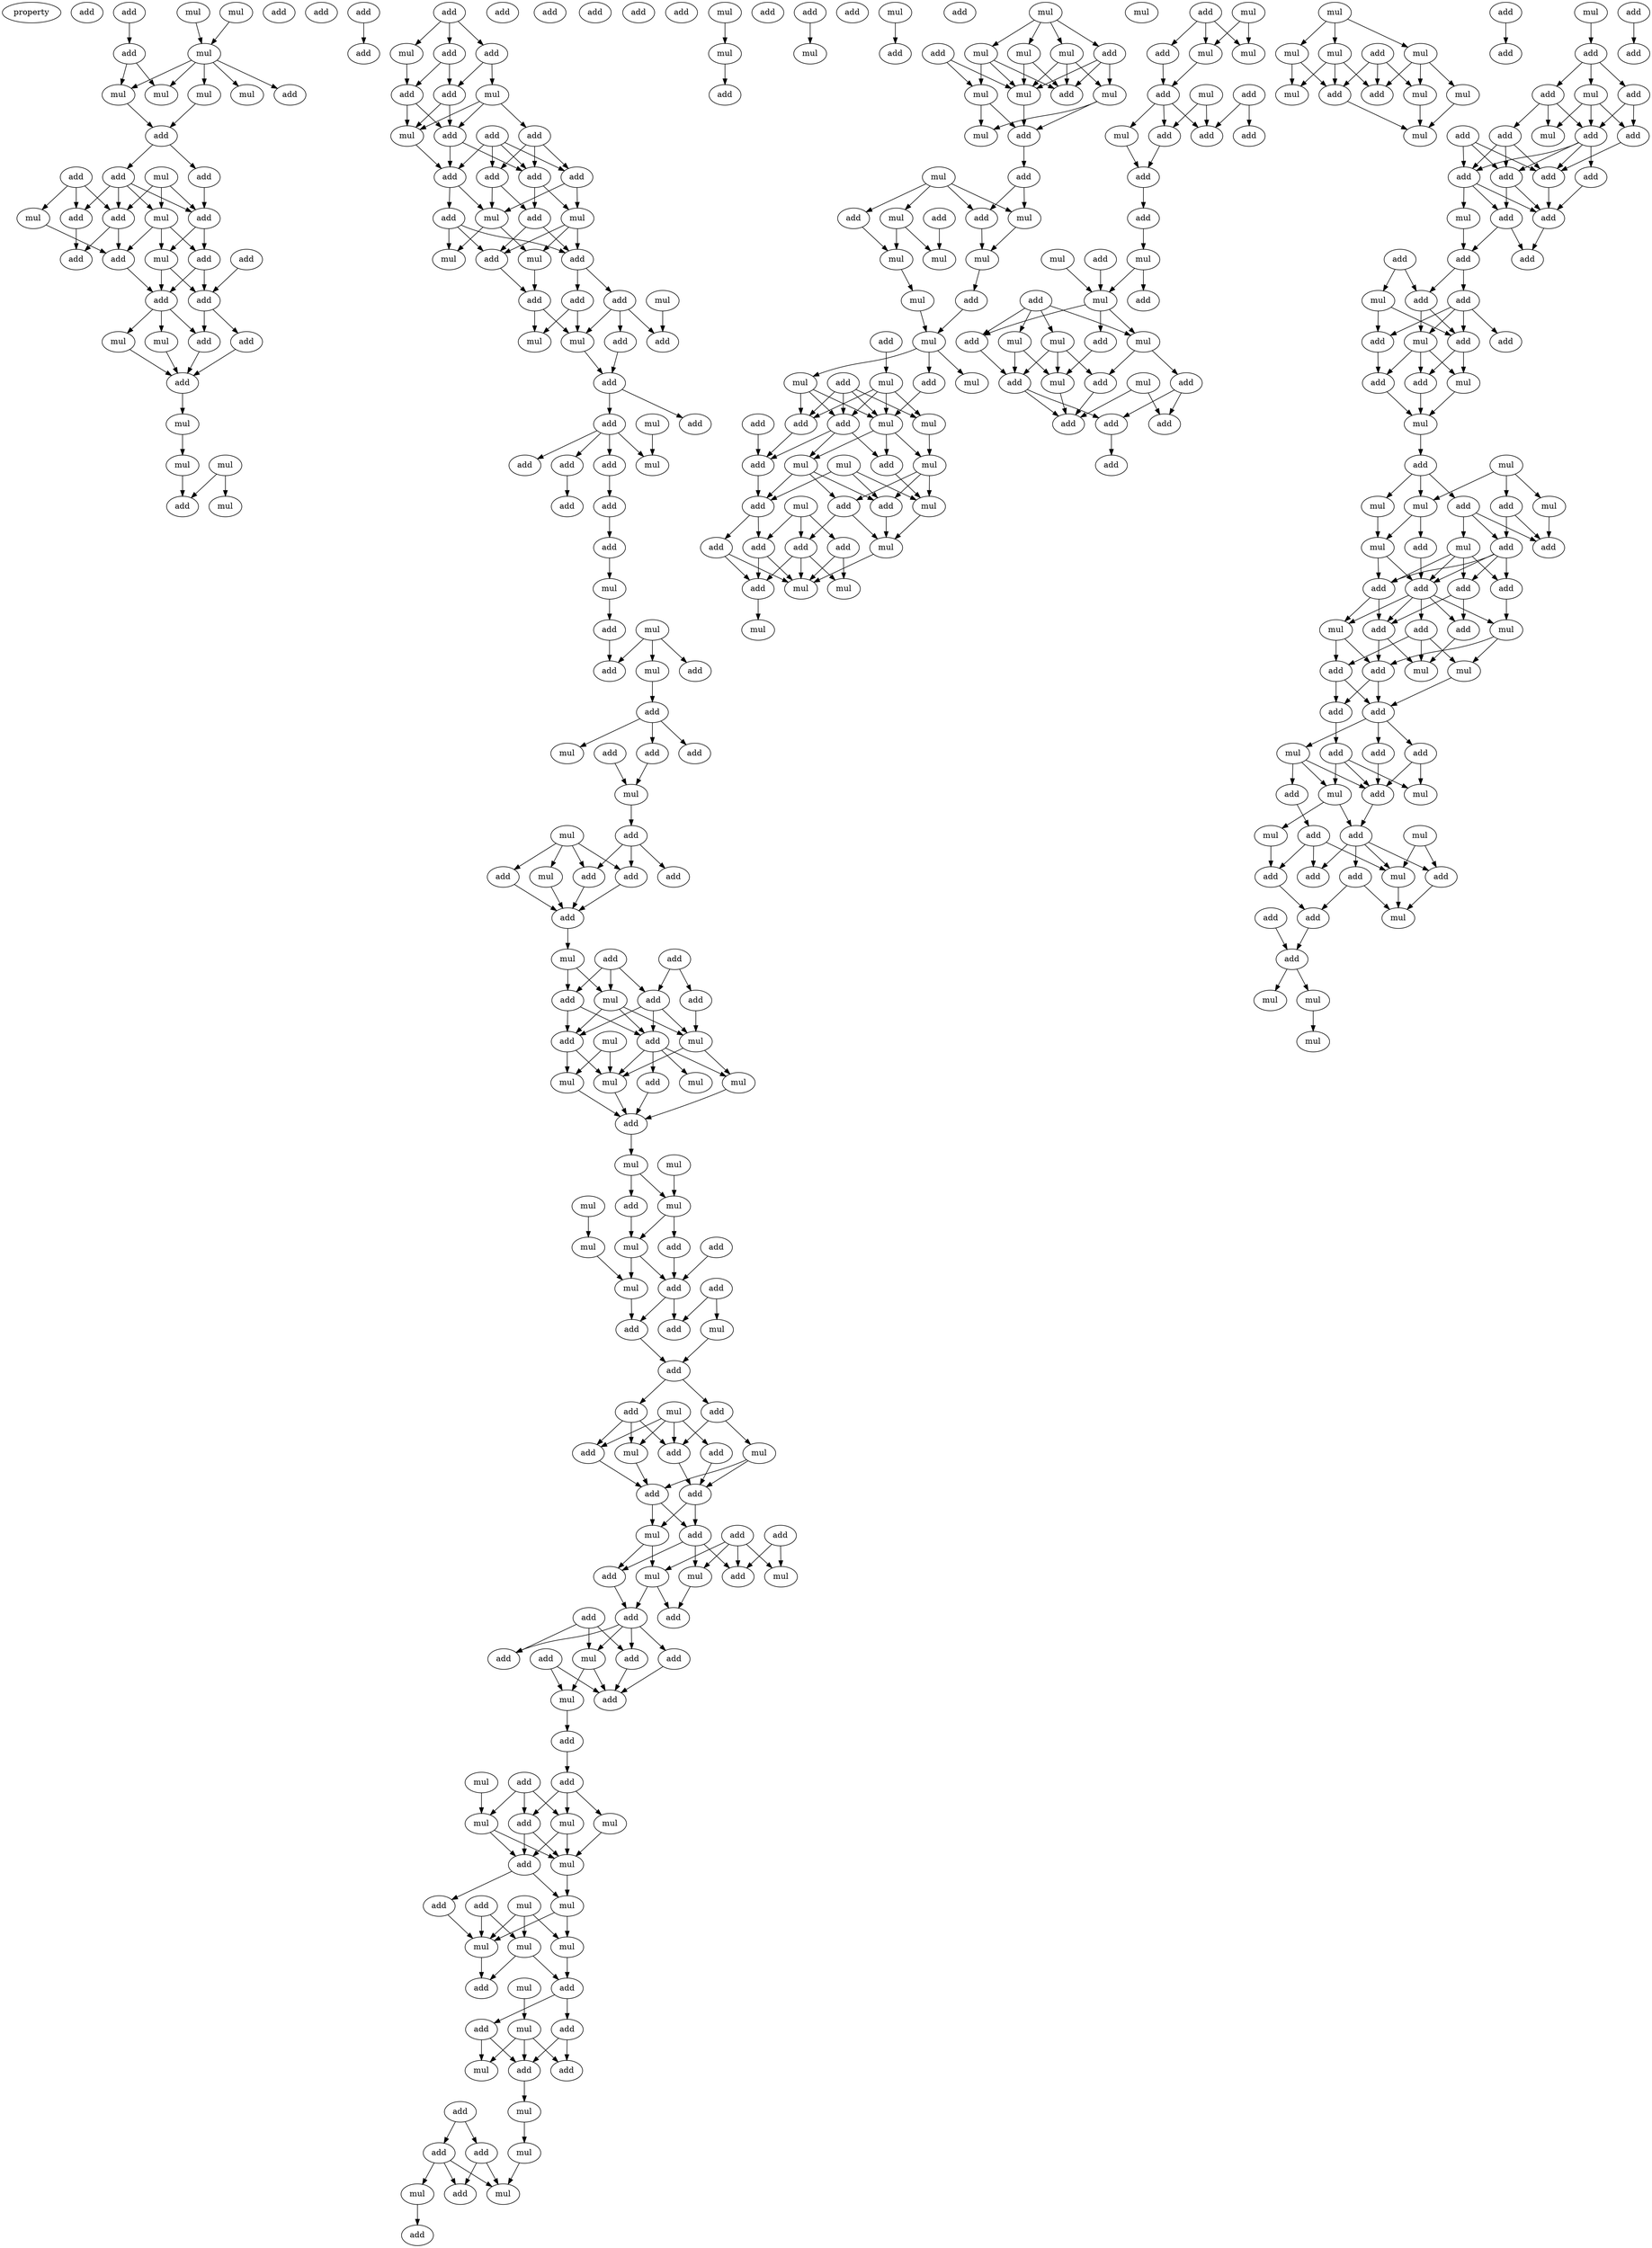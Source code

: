 digraph {
    node [fontcolor=black]
    property [mul=2,lf=1.7]
    0 [ label = add ];
    1 [ label = mul ];
    2 [ label = add ];
    3 [ label = mul ];
    4 [ label = add ];
    5 [ label = mul ];
    6 [ label = mul ];
    7 [ label = mul ];
    8 [ label = mul ];
    9 [ label = add ];
    10 [ label = mul ];
    11 [ label = add ];
    12 [ label = add ];
    13 [ label = add ];
    14 [ label = mul ];
    15 [ label = add ];
    16 [ label = add ];
    17 [ label = mul ];
    18 [ label = add ];
    19 [ label = add ];
    20 [ label = mul ];
    21 [ label = mul ];
    22 [ label = add ];
    23 [ label = add ];
    24 [ label = add ];
    25 [ label = add ];
    26 [ label = add ];
    27 [ label = add ];
    28 [ label = mul ];
    29 [ label = mul ];
    30 [ label = add ];
    31 [ label = add ];
    32 [ label = add ];
    33 [ label = add ];
    34 [ label = mul ];
    35 [ label = add ];
    36 [ label = mul ];
    37 [ label = mul ];
    38 [ label = mul ];
    39 [ label = add ];
    40 [ label = add ];
    41 [ label = add ];
    42 [ label = add ];
    43 [ label = add ];
    44 [ label = add ];
    45 [ label = mul ];
    46 [ label = mul ];
    47 [ label = add ];
    48 [ label = add ];
    49 [ label = add ];
    50 [ label = add ];
    51 [ label = add ];
    52 [ label = mul ];
    53 [ label = add ];
    54 [ label = add ];
    55 [ label = add ];
    56 [ label = add ];
    57 [ label = mul ];
    58 [ label = add ];
    59 [ label = add ];
    60 [ label = mul ];
    61 [ label = mul ];
    62 [ label = add ];
    63 [ label = add ];
    64 [ label = mul ];
    65 [ label = add ];
    66 [ label = mul ];
    67 [ label = add ];
    68 [ label = add ];
    69 [ label = mul ];
    70 [ label = add ];
    71 [ label = add ];
    72 [ label = mul ];
    73 [ label = add ];
    74 [ label = add ];
    75 [ label = add ];
    76 [ label = mul ];
    77 [ label = add ];
    78 [ label = mul ];
    79 [ label = add ];
    80 [ label = add ];
    81 [ label = add ];
    82 [ label = add ];
    83 [ label = add ];
    84 [ label = add ];
    85 [ label = mul ];
    86 [ label = mul ];
    87 [ label = add ];
    88 [ label = add ];
    89 [ label = add ];
    90 [ label = mul ];
    91 [ label = add ];
    92 [ label = add ];
    93 [ label = add ];
    94 [ label = add ];
    95 [ label = mul ];
    96 [ label = add ];
    97 [ label = add ];
    98 [ label = mul ];
    99 [ label = add ];
    100 [ label = mul ];
    101 [ label = add ];
    102 [ label = add ];
    103 [ label = add ];
    104 [ label = add ];
    105 [ label = mul ];
    106 [ label = add ];
    107 [ label = add ];
    108 [ label = add ];
    109 [ label = mul ];
    110 [ label = add ];
    111 [ label = mul ];
    112 [ label = add ];
    113 [ label = add ];
    114 [ label = mul ];
    115 [ label = add ];
    116 [ label = add ];
    117 [ label = mul ];
    118 [ label = mul ];
    119 [ label = mul ];
    120 [ label = mul ];
    121 [ label = mul ];
    122 [ label = add ];
    123 [ label = add ];
    124 [ label = mul ];
    125 [ label = mul ];
    126 [ label = add ];
    127 [ label = mul ];
    128 [ label = mul ];
    129 [ label = mul ];
    130 [ label = mul ];
    131 [ label = add ];
    132 [ label = add ];
    133 [ label = add ];
    134 [ label = add ];
    135 [ label = mul ];
    136 [ label = mul ];
    137 [ label = add ];
    138 [ label = add ];
    139 [ label = add ];
    140 [ label = add ];
    141 [ label = mul ];
    142 [ label = add ];
    143 [ label = add ];
    144 [ label = add ];
    145 [ label = mul ];
    146 [ label = add ];
    147 [ label = mul ];
    148 [ label = add ];
    149 [ label = add ];
    150 [ label = add ];
    151 [ label = add ];
    152 [ label = mul ];
    153 [ label = add ];
    154 [ label = add ];
    155 [ label = mul ];
    156 [ label = add ];
    157 [ label = add ];
    158 [ label = mul ];
    159 [ label = mul ];
    160 [ label = add ];
    161 [ label = add ];
    162 [ label = add ];
    163 [ label = add ];
    164 [ label = mul ];
    165 [ label = add ];
    166 [ label = add ];
    167 [ label = add ];
    168 [ label = mul ];
    169 [ label = add ];
    170 [ label = add ];
    171 [ label = add ];
    172 [ label = mul ];
    173 [ label = add ];
    174 [ label = add ];
    175 [ label = add ];
    176 [ label = mul ];
    177 [ label = mul ];
    178 [ label = mul ];
    179 [ label = add ];
    180 [ label = mul ];
    181 [ label = add ];
    182 [ label = mul ];
    183 [ label = add ];
    184 [ label = mul ];
    185 [ label = mul ];
    186 [ label = mul ];
    187 [ label = mul ];
    188 [ label = add ];
    189 [ label = mul ];
    190 [ label = add ];
    191 [ label = add ];
    192 [ label = mul ];
    193 [ label = add ];
    194 [ label = mul ];
    195 [ label = add ];
    196 [ label = add ];
    197 [ label = add ];
    198 [ label = mul ];
    199 [ label = add ];
    200 [ label = mul ];
    201 [ label = add ];
    202 [ label = mul ];
    203 [ label = mul ];
    204 [ label = add ];
    205 [ label = add ];
    206 [ label = mul ];
    207 [ label = mul ];
    208 [ label = add ];
    209 [ label = add ];
    210 [ label = add ];
    211 [ label = add ];
    212 [ label = mul ];
    213 [ label = mul ];
    214 [ label = add ];
    215 [ label = add ];
    216 [ label = mul ];
    217 [ label = add ];
    218 [ label = mul ];
    219 [ label = mul ];
    220 [ label = add ];
    221 [ label = mul ];
    222 [ label = mul ];
    223 [ label = add ];
    224 [ label = mul ];
    225 [ label = mul ];
    226 [ label = add ];
    227 [ label = mul ];
    228 [ label = mul ];
    229 [ label = add ];
    230 [ label = mul ];
    231 [ label = mul ];
    232 [ label = add ];
    233 [ label = add ];
    234 [ label = add ];
    235 [ label = mul ];
    236 [ label = mul ];
    237 [ label = mul ];
    238 [ label = mul ];
    239 [ label = mul ];
    240 [ label = add ];
    241 [ label = mul ];
    242 [ label = add ];
    243 [ label = add ];
    244 [ label = mul ];
    245 [ label = mul ];
    246 [ label = mul ];
    247 [ label = add ];
    248 [ label = mul ];
    249 [ label = mul ];
    250 [ label = add ];
    251 [ label = add ];
    252 [ label = add ];
    253 [ label = add ];
    254 [ label = mul ];
    255 [ label = add ];
    256 [ label = mul ];
    257 [ label = mul ];
    258 [ label = mul ];
    259 [ label = add ];
    260 [ label = mul ];
    261 [ label = add ];
    262 [ label = add ];
    263 [ label = add ];
    264 [ label = add ];
    265 [ label = add ];
    266 [ label = mul ];
    267 [ label = add ];
    268 [ label = mul ];
    269 [ label = mul ];
    270 [ label = add ];
    271 [ label = mul ];
    272 [ label = mul ];
    273 [ label = add ];
    274 [ label = add ];
    275 [ label = mul ];
    276 [ label = mul ];
    277 [ label = add ];
    278 [ label = mul ];
    279 [ label = add ];
    280 [ label = add ];
    281 [ label = add ];
    282 [ label = mul ];
    283 [ label = add ];
    284 [ label = add ];
    285 [ label = add ];
    286 [ label = add ];
    287 [ label = mul ];
    288 [ label = mul ];
    289 [ label = mul ];
    290 [ label = add ];
    291 [ label = add ];
    292 [ label = mul ];
    293 [ label = mul ];
    294 [ label = add ];
    295 [ label = mul ];
    296 [ label = add ];
    297 [ label = mul ];
    298 [ label = add ];
    299 [ label = mul ];
    300 [ label = add ];
    301 [ label = add ];
    302 [ label = add ];
    303 [ label = add ];
    304 [ label = add ];
    305 [ label = add ];
    306 [ label = mul ];
    307 [ label = mul ];
    308 [ label = mul ];
    309 [ label = mul ];
    310 [ label = add ];
    311 [ label = mul ];
    312 [ label = mul ];
    313 [ label = add ];
    314 [ label = add ];
    315 [ label = mul ];
    316 [ label = mul ];
    317 [ label = add ];
    318 [ label = add ];
    319 [ label = mul ];
    320 [ label = add ];
    321 [ label = add ];
    322 [ label = add ];
    323 [ label = mul ];
    324 [ label = add ];
    325 [ label = add ];
    326 [ label = add ];
    327 [ label = add ];
    328 [ label = mul ];
    329 [ label = add ];
    330 [ label = add ];
    331 [ label = add ];
    332 [ label = add ];
    333 [ label = add ];
    334 [ label = mul ];
    335 [ label = add ];
    336 [ label = add ];
    337 [ label = add ];
    338 [ label = add ];
    339 [ label = mul ];
    340 [ label = add ];
    341 [ label = add ];
    342 [ label = add ];
    343 [ label = mul ];
    344 [ label = add ];
    345 [ label = add ];
    346 [ label = mul ];
    347 [ label = add ];
    348 [ label = add ];
    349 [ label = mul ];
    350 [ label = mul ];
    351 [ label = add ];
    352 [ label = mul ];
    353 [ label = add ];
    354 [ label = mul ];
    355 [ label = add ];
    356 [ label = mul ];
    357 [ label = mul ];
    358 [ label = add ];
    359 [ label = add ];
    360 [ label = add ];
    361 [ label = mul ];
    362 [ label = add ];
    363 [ label = add ];
    364 [ label = add ];
    365 [ label = add ];
    366 [ label = add ];
    367 [ label = mul ];
    368 [ label = add ];
    369 [ label = add ];
    370 [ label = mul ];
    371 [ label = mul ];
    372 [ label = add ];
    373 [ label = mul ];
    374 [ label = add ];
    375 [ label = add ];
    376 [ label = add ];
    377 [ label = add ];
    378 [ label = mul ];
    379 [ label = add ];
    380 [ label = add ];
    381 [ label = mul ];
    382 [ label = mul ];
    383 [ label = add ];
    384 [ label = add ];
    385 [ label = add ];
    386 [ label = add ];
    387 [ label = mul ];
    388 [ label = mul ];
    389 [ label = add ];
    390 [ label = add ];
    391 [ label = add ];
    392 [ label = add ];
    393 [ label = mul ];
    394 [ label = add ];
    395 [ label = add ];
    396 [ label = mul ];
    397 [ label = add ];
    398 [ label = mul ];
    399 [ label = mul ];
    400 [ label = add ];
    401 [ label = mul ];
    402 [ label = add ];
    1 -> 5 [ name = 0 ];
    2 -> 4 [ name = 1 ];
    3 -> 5 [ name = 2 ];
    4 -> 6 [ name = 3 ];
    4 -> 7 [ name = 4 ];
    5 -> 6 [ name = 5 ];
    5 -> 7 [ name = 6 ];
    5 -> 8 [ name = 7 ];
    5 -> 9 [ name = 8 ];
    5 -> 10 [ name = 9 ];
    7 -> 11 [ name = 10 ];
    10 -> 11 [ name = 11 ];
    11 -> 13 [ name = 12 ];
    11 -> 15 [ name = 13 ];
    12 -> 17 [ name = 14 ];
    12 -> 18 [ name = 15 ];
    12 -> 19 [ name = 16 ];
    13 -> 16 [ name = 17 ];
    14 -> 16 [ name = 18 ];
    14 -> 18 [ name = 19 ];
    14 -> 20 [ name = 20 ];
    15 -> 16 [ name = 21 ];
    15 -> 18 [ name = 22 ];
    15 -> 19 [ name = 23 ];
    15 -> 20 [ name = 24 ];
    16 -> 21 [ name = 25 ];
    16 -> 22 [ name = 26 ];
    17 -> 25 [ name = 27 ];
    18 -> 24 [ name = 28 ];
    18 -> 25 [ name = 29 ];
    19 -> 24 [ name = 30 ];
    20 -> 21 [ name = 31 ];
    20 -> 22 [ name = 32 ];
    20 -> 25 [ name = 33 ];
    21 -> 26 [ name = 34 ];
    21 -> 27 [ name = 35 ];
    22 -> 26 [ name = 36 ];
    22 -> 27 [ name = 37 ];
    23 -> 27 [ name = 38 ];
    25 -> 26 [ name = 39 ];
    26 -> 28 [ name = 40 ];
    26 -> 29 [ name = 41 ];
    26 -> 30 [ name = 42 ];
    27 -> 30 [ name = 43 ];
    27 -> 31 [ name = 44 ];
    28 -> 32 [ name = 45 ];
    29 -> 32 [ name = 46 ];
    30 -> 32 [ name = 47 ];
    31 -> 32 [ name = 48 ];
    32 -> 34 [ name = 49 ];
    34 -> 37 [ name = 50 ];
    36 -> 38 [ name = 51 ];
    36 -> 39 [ name = 52 ];
    37 -> 39 [ name = 53 ];
    40 -> 41 [ name = 54 ];
    42 -> 43 [ name = 55 ];
    42 -> 44 [ name = 56 ];
    42 -> 45 [ name = 57 ];
    43 -> 47 [ name = 58 ];
    43 -> 48 [ name = 59 ];
    44 -> 46 [ name = 60 ];
    44 -> 47 [ name = 61 ];
    45 -> 48 [ name = 62 ];
    46 -> 50 [ name = 63 ];
    46 -> 51 [ name = 64 ];
    46 -> 52 [ name = 65 ];
    47 -> 51 [ name = 66 ];
    47 -> 52 [ name = 67 ];
    48 -> 51 [ name = 68 ];
    48 -> 52 [ name = 69 ];
    49 -> 53 [ name = 70 ];
    49 -> 54 [ name = 71 ];
    49 -> 55 [ name = 72 ];
    49 -> 56 [ name = 73 ];
    50 -> 53 [ name = 74 ];
    50 -> 54 [ name = 75 ];
    50 -> 55 [ name = 76 ];
    51 -> 55 [ name = 77 ];
    51 -> 56 [ name = 78 ];
    52 -> 56 [ name = 79 ];
    53 -> 57 [ name = 80 ];
    53 -> 59 [ name = 81 ];
    54 -> 57 [ name = 82 ];
    54 -> 60 [ name = 83 ];
    55 -> 59 [ name = 84 ];
    55 -> 60 [ name = 85 ];
    56 -> 57 [ name = 86 ];
    56 -> 58 [ name = 87 ];
    57 -> 61 [ name = 88 ];
    57 -> 64 [ name = 89 ];
    58 -> 61 [ name = 90 ];
    58 -> 62 [ name = 91 ];
    58 -> 63 [ name = 92 ];
    59 -> 62 [ name = 93 ];
    59 -> 63 [ name = 94 ];
    60 -> 62 [ name = 95 ];
    60 -> 63 [ name = 96 ];
    60 -> 64 [ name = 97 ];
    62 -> 65 [ name = 98 ];
    63 -> 67 [ name = 99 ];
    63 -> 68 [ name = 100 ];
    64 -> 65 [ name = 101 ];
    65 -> 69 [ name = 102 ];
    65 -> 72 [ name = 103 ];
    66 -> 70 [ name = 104 ];
    67 -> 69 [ name = 105 ];
    67 -> 70 [ name = 106 ];
    67 -> 71 [ name = 107 ];
    68 -> 69 [ name = 108 ];
    68 -> 72 [ name = 109 ];
    69 -> 73 [ name = 110 ];
    71 -> 73 [ name = 111 ];
    73 -> 74 [ name = 112 ];
    73 -> 75 [ name = 113 ];
    75 -> 77 [ name = 114 ];
    75 -> 78 [ name = 115 ];
    75 -> 79 [ name = 116 ];
    75 -> 80 [ name = 117 ];
    76 -> 78 [ name = 118 ];
    77 -> 81 [ name = 119 ];
    80 -> 82 [ name = 120 ];
    81 -> 83 [ name = 121 ];
    83 -> 85 [ name = 122 ];
    85 -> 87 [ name = 123 ];
    86 -> 88 [ name = 124 ];
    86 -> 90 [ name = 125 ];
    86 -> 91 [ name = 126 ];
    87 -> 91 [ name = 127 ];
    90 -> 92 [ name = 128 ];
    92 -> 95 [ name = 129 ];
    92 -> 96 [ name = 130 ];
    92 -> 97 [ name = 131 ];
    94 -> 98 [ name = 132 ];
    96 -> 98 [ name = 133 ];
    98 -> 99 [ name = 134 ];
    99 -> 101 [ name = 135 ];
    99 -> 103 [ name = 136 ];
    99 -> 104 [ name = 137 ];
    100 -> 101 [ name = 138 ];
    100 -> 102 [ name = 139 ];
    100 -> 103 [ name = 140 ];
    100 -> 105 [ name = 141 ];
    101 -> 106 [ name = 142 ];
    102 -> 106 [ name = 143 ];
    103 -> 106 [ name = 144 ];
    105 -> 106 [ name = 145 ];
    106 -> 109 [ name = 146 ];
    107 -> 110 [ name = 147 ];
    107 -> 111 [ name = 148 ];
    107 -> 112 [ name = 149 ];
    108 -> 110 [ name = 150 ];
    108 -> 113 [ name = 151 ];
    109 -> 111 [ name = 152 ];
    109 -> 112 [ name = 153 ];
    110 -> 115 [ name = 154 ];
    110 -> 116 [ name = 155 ];
    110 -> 117 [ name = 156 ];
    111 -> 115 [ name = 157 ];
    111 -> 116 [ name = 158 ];
    111 -> 117 [ name = 159 ];
    112 -> 115 [ name = 160 ];
    112 -> 116 [ name = 161 ];
    113 -> 117 [ name = 162 ];
    114 -> 120 [ name = 163 ];
    114 -> 121 [ name = 164 ];
    115 -> 118 [ name = 165 ];
    115 -> 119 [ name = 166 ];
    115 -> 121 [ name = 167 ];
    115 -> 122 [ name = 168 ];
    116 -> 120 [ name = 169 ];
    116 -> 121 [ name = 170 ];
    117 -> 119 [ name = 171 ];
    117 -> 121 [ name = 172 ];
    119 -> 123 [ name = 173 ];
    120 -> 123 [ name = 174 ];
    121 -> 123 [ name = 175 ];
    122 -> 123 [ name = 176 ];
    123 -> 125 [ name = 177 ];
    124 -> 127 [ name = 178 ];
    125 -> 126 [ name = 179 ];
    125 -> 127 [ name = 180 ];
    126 -> 130 [ name = 181 ];
    127 -> 130 [ name = 182 ];
    127 -> 131 [ name = 183 ];
    128 -> 129 [ name = 184 ];
    129 -> 135 [ name = 185 ];
    130 -> 134 [ name = 186 ];
    130 -> 135 [ name = 187 ];
    131 -> 134 [ name = 188 ];
    132 -> 134 [ name = 189 ];
    133 -> 136 [ name = 190 ];
    133 -> 137 [ name = 191 ];
    134 -> 137 [ name = 192 ];
    134 -> 138 [ name = 193 ];
    135 -> 138 [ name = 194 ];
    136 -> 140 [ name = 195 ];
    138 -> 140 [ name = 196 ];
    140 -> 142 [ name = 197 ];
    140 -> 143 [ name = 198 ];
    141 -> 144 [ name = 199 ];
    141 -> 146 [ name = 200 ];
    141 -> 147 [ name = 201 ];
    141 -> 148 [ name = 202 ];
    142 -> 144 [ name = 203 ];
    142 -> 147 [ name = 204 ];
    142 -> 148 [ name = 205 ];
    143 -> 145 [ name = 206 ];
    143 -> 148 [ name = 207 ];
    144 -> 150 [ name = 208 ];
    145 -> 149 [ name = 209 ];
    145 -> 150 [ name = 210 ];
    146 -> 149 [ name = 211 ];
    147 -> 150 [ name = 212 ];
    148 -> 149 [ name = 213 ];
    149 -> 152 [ name = 214 ];
    149 -> 153 [ name = 215 ];
    150 -> 152 [ name = 216 ];
    150 -> 153 [ name = 217 ];
    151 -> 157 [ name = 218 ];
    151 -> 159 [ name = 219 ];
    152 -> 155 [ name = 220 ];
    152 -> 156 [ name = 221 ];
    153 -> 156 [ name = 222 ];
    153 -> 157 [ name = 223 ];
    153 -> 158 [ name = 224 ];
    154 -> 155 [ name = 225 ];
    154 -> 157 [ name = 226 ];
    154 -> 158 [ name = 227 ];
    154 -> 159 [ name = 228 ];
    155 -> 160 [ name = 229 ];
    155 -> 162 [ name = 230 ];
    156 -> 160 [ name = 231 ];
    158 -> 162 [ name = 232 ];
    160 -> 163 [ name = 233 ];
    160 -> 164 [ name = 234 ];
    160 -> 165 [ name = 235 ];
    160 -> 167 [ name = 236 ];
    161 -> 164 [ name = 237 ];
    161 -> 165 [ name = 238 ];
    161 -> 167 [ name = 239 ];
    163 -> 169 [ name = 240 ];
    164 -> 168 [ name = 241 ];
    164 -> 169 [ name = 242 ];
    166 -> 168 [ name = 243 ];
    166 -> 169 [ name = 244 ];
    167 -> 169 [ name = 245 ];
    168 -> 170 [ name = 246 ];
    170 -> 174 [ name = 247 ];
    171 -> 175 [ name = 248 ];
    171 -> 176 [ name = 249 ];
    171 -> 178 [ name = 250 ];
    172 -> 178 [ name = 251 ];
    174 -> 175 [ name = 252 ];
    174 -> 176 [ name = 253 ];
    174 -> 177 [ name = 254 ];
    175 -> 179 [ name = 255 ];
    175 -> 180 [ name = 256 ];
    176 -> 179 [ name = 257 ];
    176 -> 180 [ name = 258 ];
    177 -> 180 [ name = 259 ];
    178 -> 179 [ name = 260 ];
    178 -> 180 [ name = 261 ];
    179 -> 182 [ name = 262 ];
    179 -> 183 [ name = 263 ];
    180 -> 182 [ name = 264 ];
    181 -> 185 [ name = 265 ];
    181 -> 187 [ name = 266 ];
    182 -> 186 [ name = 267 ];
    182 -> 187 [ name = 268 ];
    183 -> 187 [ name = 269 ];
    184 -> 185 [ name = 270 ];
    184 -> 186 [ name = 271 ];
    184 -> 187 [ name = 272 ];
    185 -> 188 [ name = 273 ];
    185 -> 190 [ name = 274 ];
    186 -> 190 [ name = 275 ];
    187 -> 188 [ name = 276 ];
    189 -> 192 [ name = 277 ];
    190 -> 191 [ name = 278 ];
    190 -> 193 [ name = 279 ];
    191 -> 194 [ name = 280 ];
    191 -> 196 [ name = 281 ];
    192 -> 194 [ name = 282 ];
    192 -> 195 [ name = 283 ];
    192 -> 196 [ name = 284 ];
    193 -> 195 [ name = 285 ];
    193 -> 196 [ name = 286 ];
    196 -> 198 [ name = 287 ];
    197 -> 199 [ name = 288 ];
    197 -> 201 [ name = 289 ];
    198 -> 200 [ name = 290 ];
    199 -> 202 [ name = 291 ];
    199 -> 204 [ name = 292 ];
    200 -> 202 [ name = 293 ];
    201 -> 202 [ name = 294 ];
    201 -> 203 [ name = 295 ];
    201 -> 204 [ name = 296 ];
    203 -> 205 [ name = 297 ];
    206 -> 207 [ name = 298 ];
    207 -> 209 [ name = 299 ];
    210 -> 213 [ name = 300 ];
    212 -> 214 [ name = 301 ];
    216 -> 218 [ name = 302 ];
    216 -> 219 [ name = 303 ];
    216 -> 220 [ name = 304 ];
    216 -> 221 [ name = 305 ];
    217 -> 222 [ name = 306 ];
    217 -> 224 [ name = 307 ];
    218 -> 223 [ name = 308 ];
    218 -> 224 [ name = 309 ];
    218 -> 225 [ name = 310 ];
    219 -> 222 [ name = 311 ];
    219 -> 223 [ name = 312 ];
    219 -> 224 [ name = 313 ];
    220 -> 223 [ name = 314 ];
    220 -> 224 [ name = 315 ];
    220 -> 225 [ name = 316 ];
    221 -> 223 [ name = 317 ];
    221 -> 224 [ name = 318 ];
    222 -> 226 [ name = 319 ];
    222 -> 227 [ name = 320 ];
    224 -> 226 [ name = 321 ];
    225 -> 226 [ name = 322 ];
    225 -> 227 [ name = 323 ];
    226 -> 229 [ name = 324 ];
    228 -> 230 [ name = 325 ];
    228 -> 231 [ name = 326 ];
    228 -> 233 [ name = 327 ];
    228 -> 234 [ name = 328 ];
    229 -> 231 [ name = 329 ];
    229 -> 234 [ name = 330 ];
    230 -> 236 [ name = 331 ];
    230 -> 237 [ name = 332 ];
    231 -> 235 [ name = 333 ];
    232 -> 236 [ name = 334 ];
    233 -> 237 [ name = 335 ];
    234 -> 235 [ name = 336 ];
    235 -> 240 [ name = 337 ];
    237 -> 239 [ name = 338 ];
    239 -> 241 [ name = 339 ];
    240 -> 241 [ name = 340 ];
    241 -> 244 [ name = 341 ];
    241 -> 245 [ name = 342 ];
    241 -> 247 [ name = 343 ];
    242 -> 246 [ name = 344 ];
    243 -> 248 [ name = 345 ];
    243 -> 249 [ name = 346 ];
    243 -> 251 [ name = 347 ];
    243 -> 252 [ name = 348 ];
    244 -> 249 [ name = 349 ];
    244 -> 251 [ name = 350 ];
    244 -> 252 [ name = 351 ];
    246 -> 248 [ name = 352 ];
    246 -> 249 [ name = 353 ];
    246 -> 251 [ name = 354 ];
    246 -> 252 [ name = 355 ];
    247 -> 249 [ name = 356 ];
    248 -> 257 [ name = 357 ];
    249 -> 255 [ name = 358 ];
    249 -> 256 [ name = 359 ];
    249 -> 257 [ name = 360 ];
    250 -> 253 [ name = 361 ];
    251 -> 253 [ name = 362 ];
    252 -> 253 [ name = 363 ];
    252 -> 255 [ name = 364 ];
    252 -> 256 [ name = 365 ];
    253 -> 261 [ name = 366 ];
    254 -> 260 [ name = 367 ];
    254 -> 261 [ name = 368 ];
    254 -> 262 [ name = 369 ];
    255 -> 260 [ name = 370 ];
    256 -> 259 [ name = 371 ];
    256 -> 261 [ name = 372 ];
    256 -> 262 [ name = 373 ];
    257 -> 259 [ name = 374 ];
    257 -> 260 [ name = 375 ];
    257 -> 262 [ name = 376 ];
    258 -> 263 [ name = 377 ];
    258 -> 264 [ name = 378 ];
    258 -> 267 [ name = 379 ];
    259 -> 266 [ name = 380 ];
    259 -> 267 [ name = 381 ];
    260 -> 266 [ name = 382 ];
    261 -> 264 [ name = 383 ];
    261 -> 265 [ name = 384 ];
    262 -> 266 [ name = 385 ];
    263 -> 268 [ name = 386 ];
    263 -> 269 [ name = 387 ];
    264 -> 269 [ name = 388 ];
    264 -> 270 [ name = 389 ];
    265 -> 269 [ name = 390 ];
    265 -> 270 [ name = 391 ];
    266 -> 269 [ name = 392 ];
    267 -> 268 [ name = 393 ];
    267 -> 269 [ name = 394 ];
    267 -> 270 [ name = 395 ];
    270 -> 271 [ name = 396 ];
    272 -> 275 [ name = 397 ];
    272 -> 276 [ name = 398 ];
    273 -> 274 [ name = 399 ];
    273 -> 275 [ name = 400 ];
    273 -> 276 [ name = 401 ];
    274 -> 277 [ name = 402 ];
    275 -> 277 [ name = 403 ];
    277 -> 281 [ name = 404 ];
    277 -> 282 [ name = 405 ];
    277 -> 283 [ name = 406 ];
    278 -> 281 [ name = 407 ];
    278 -> 283 [ name = 408 ];
    279 -> 280 [ name = 409 ];
    279 -> 281 [ name = 410 ];
    282 -> 284 [ name = 411 ];
    283 -> 284 [ name = 412 ];
    284 -> 285 [ name = 413 ];
    285 -> 288 [ name = 414 ];
    286 -> 289 [ name = 415 ];
    287 -> 289 [ name = 416 ];
    288 -> 289 [ name = 417 ];
    288 -> 290 [ name = 418 ];
    289 -> 293 [ name = 419 ];
    289 -> 294 [ name = 420 ];
    289 -> 296 [ name = 421 ];
    291 -> 292 [ name = 422 ];
    291 -> 293 [ name = 423 ];
    291 -> 295 [ name = 424 ];
    291 -> 296 [ name = 425 ];
    292 -> 298 [ name = 426 ];
    292 -> 299 [ name = 427 ];
    292 -> 301 [ name = 428 ];
    293 -> 300 [ name = 429 ];
    293 -> 301 [ name = 430 ];
    294 -> 299 [ name = 431 ];
    295 -> 298 [ name = 432 ];
    295 -> 299 [ name = 433 ];
    296 -> 298 [ name = 434 ];
    297 -> 303 [ name = 435 ];
    297 -> 304 [ name = 436 ];
    298 -> 302 [ name = 437 ];
    298 -> 303 [ name = 438 ];
    299 -> 303 [ name = 439 ];
    300 -> 302 [ name = 440 ];
    300 -> 304 [ name = 441 ];
    301 -> 303 [ name = 442 ];
    302 -> 305 [ name = 443 ];
    306 -> 307 [ name = 444 ];
    306 -> 308 [ name = 445 ];
    306 -> 309 [ name = 446 ];
    307 -> 311 [ name = 447 ];
    307 -> 312 [ name = 448 ];
    307 -> 314 [ name = 449 ];
    308 -> 313 [ name = 450 ];
    308 -> 315 [ name = 451 ];
    309 -> 313 [ name = 452 ];
    309 -> 314 [ name = 453 ];
    309 -> 315 [ name = 454 ];
    310 -> 312 [ name = 455 ];
    310 -> 313 [ name = 456 ];
    310 -> 314 [ name = 457 ];
    311 -> 316 [ name = 458 ];
    312 -> 316 [ name = 459 ];
    313 -> 316 [ name = 460 ];
    317 -> 318 [ name = 461 ];
    319 -> 320 [ name = 462 ];
    320 -> 321 [ name = 463 ];
    320 -> 322 [ name = 464 ];
    320 -> 323 [ name = 465 ];
    321 -> 324 [ name = 466 ];
    321 -> 327 [ name = 467 ];
    321 -> 328 [ name = 468 ];
    322 -> 326 [ name = 469 ];
    322 -> 327 [ name = 470 ];
    323 -> 326 [ name = 471 ];
    323 -> 327 [ name = 472 ];
    323 -> 328 [ name = 473 ];
    324 -> 329 [ name = 474 ];
    324 -> 330 [ name = 475 ];
    324 -> 332 [ name = 476 ];
    325 -> 329 [ name = 477 ];
    325 -> 330 [ name = 478 ];
    325 -> 332 [ name = 479 ];
    326 -> 330 [ name = 480 ];
    327 -> 329 [ name = 481 ];
    327 -> 330 [ name = 482 ];
    327 -> 331 [ name = 483 ];
    327 -> 332 [ name = 484 ];
    329 -> 333 [ name = 485 ];
    329 -> 334 [ name = 486 ];
    329 -> 335 [ name = 487 ];
    330 -> 335 [ name = 488 ];
    331 -> 335 [ name = 489 ];
    332 -> 333 [ name = 490 ];
    332 -> 335 [ name = 491 ];
    333 -> 336 [ name = 492 ];
    333 -> 338 [ name = 493 ];
    334 -> 336 [ name = 494 ];
    335 -> 338 [ name = 495 ];
    336 -> 340 [ name = 496 ];
    336 -> 341 [ name = 497 ];
    337 -> 339 [ name = 498 ];
    337 -> 341 [ name = 499 ];
    339 -> 342 [ name = 500 ];
    339 -> 345 [ name = 501 ];
    340 -> 342 [ name = 502 ];
    340 -> 343 [ name = 503 ];
    340 -> 344 [ name = 504 ];
    340 -> 345 [ name = 505 ];
    341 -> 342 [ name = 506 ];
    341 -> 343 [ name = 507 ];
    342 -> 346 [ name = 508 ];
    342 -> 348 [ name = 509 ];
    343 -> 346 [ name = 510 ];
    343 -> 347 [ name = 511 ];
    343 -> 348 [ name = 512 ];
    345 -> 347 [ name = 513 ];
    346 -> 349 [ name = 514 ];
    347 -> 349 [ name = 515 ];
    348 -> 349 [ name = 516 ];
    349 -> 351 [ name = 517 ];
    350 -> 352 [ name = 518 ];
    350 -> 355 [ name = 519 ];
    350 -> 356 [ name = 520 ];
    351 -> 353 [ name = 521 ];
    351 -> 354 [ name = 522 ];
    351 -> 356 [ name = 523 ];
    352 -> 360 [ name = 524 ];
    353 -> 358 [ name = 525 ];
    353 -> 360 [ name = 526 ];
    353 -> 361 [ name = 527 ];
    354 -> 357 [ name = 528 ];
    355 -> 358 [ name = 529 ];
    355 -> 360 [ name = 530 ];
    356 -> 357 [ name = 531 ];
    356 -> 359 [ name = 532 ];
    357 -> 362 [ name = 533 ];
    357 -> 364 [ name = 534 ];
    358 -> 362 [ name = 535 ];
    358 -> 363 [ name = 536 ];
    358 -> 364 [ name = 537 ];
    358 -> 365 [ name = 538 ];
    359 -> 364 [ name = 539 ];
    361 -> 362 [ name = 540 ];
    361 -> 363 [ name = 541 ];
    361 -> 364 [ name = 542 ];
    361 -> 365 [ name = 543 ];
    362 -> 367 [ name = 544 ];
    362 -> 369 [ name = 545 ];
    363 -> 370 [ name = 546 ];
    364 -> 366 [ name = 547 ];
    364 -> 367 [ name = 548 ];
    364 -> 368 [ name = 549 ];
    364 -> 369 [ name = 550 ];
    364 -> 370 [ name = 551 ];
    365 -> 368 [ name = 552 ];
    365 -> 369 [ name = 553 ];
    366 -> 371 [ name = 554 ];
    366 -> 372 [ name = 555 ];
    366 -> 373 [ name = 556 ];
    367 -> 372 [ name = 557 ];
    367 -> 374 [ name = 558 ];
    368 -> 371 [ name = 559 ];
    369 -> 371 [ name = 560 ];
    369 -> 374 [ name = 561 ];
    370 -> 373 [ name = 562 ];
    370 -> 374 [ name = 563 ];
    372 -> 375 [ name = 564 ];
    372 -> 376 [ name = 565 ];
    373 -> 376 [ name = 566 ];
    374 -> 375 [ name = 567 ];
    374 -> 376 [ name = 568 ];
    375 -> 377 [ name = 569 ];
    376 -> 378 [ name = 570 ];
    376 -> 379 [ name = 571 ];
    376 -> 380 [ name = 572 ];
    377 -> 381 [ name = 573 ];
    377 -> 382 [ name = 574 ];
    377 -> 384 [ name = 575 ];
    378 -> 381 [ name = 576 ];
    378 -> 383 [ name = 577 ];
    378 -> 384 [ name = 578 ];
    379 -> 384 [ name = 579 ];
    380 -> 382 [ name = 580 ];
    380 -> 384 [ name = 581 ];
    381 -> 386 [ name = 582 ];
    381 -> 388 [ name = 583 ];
    383 -> 385 [ name = 584 ];
    384 -> 386 [ name = 585 ];
    385 -> 391 [ name = 586 ];
    385 -> 392 [ name = 587 ];
    385 -> 393 [ name = 588 ];
    386 -> 389 [ name = 589 ];
    386 -> 390 [ name = 590 ];
    386 -> 391 [ name = 591 ];
    386 -> 393 [ name = 592 ];
    387 -> 390 [ name = 593 ];
    387 -> 393 [ name = 594 ];
    388 -> 392 [ name = 595 ];
    389 -> 395 [ name = 596 ];
    389 -> 396 [ name = 597 ];
    390 -> 396 [ name = 598 ];
    392 -> 395 [ name = 599 ];
    393 -> 396 [ name = 600 ];
    394 -> 397 [ name = 601 ];
    395 -> 397 [ name = 602 ];
    397 -> 398 [ name = 603 ];
    397 -> 399 [ name = 604 ];
    399 -> 401 [ name = 605 ];
    400 -> 402 [ name = 606 ];
}
